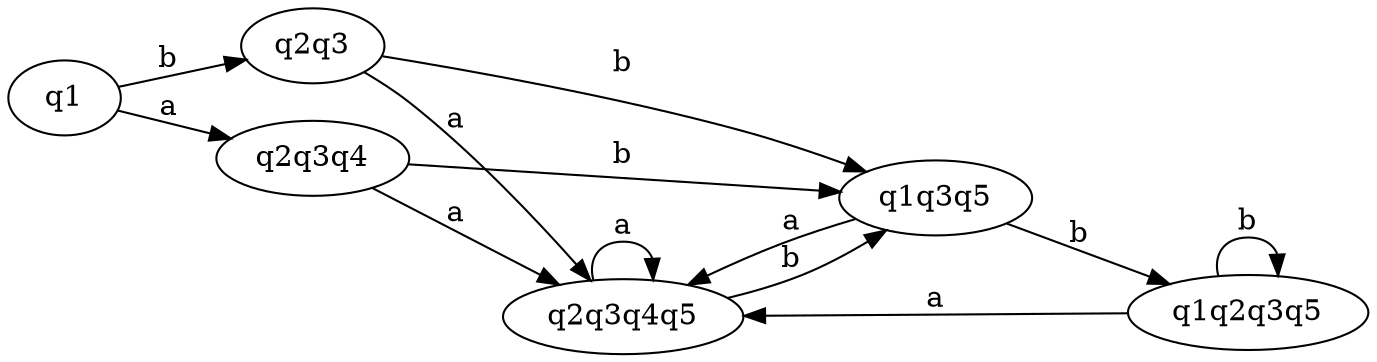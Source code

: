 digraph graph_2
{
	rankdir =  LR; node_start [label = "", shape = none]; 
	q1 -> q2q3q4 [label=a]; 
	q1 -> q2q3 [label=b]; 
	q2q3q4 -> q2q3q4q5 [label=a]; 
	q2q3q4 -> q1q3q5 [label=b]; 
	q2q3 -> q2q3q4q5 [label=a]; 
	q2q3 -> q1q3q5 [label=b]; 
	q2q3q4q5 -> q2q3q4q5 [label=a]; 
	q2q3q4q5 -> q1q3q5 [label=b]; 
	q1q3q5 -> q2q3q4q5 [label=a]; 
	q1q3q5 -> q1q2q3q5 [label=b]; 
	q1q2q3q5 -> q2q3q4q5 [label=a]; 
	q1q2q3q5 -> q1q2q3q5 [label=b]; 
}